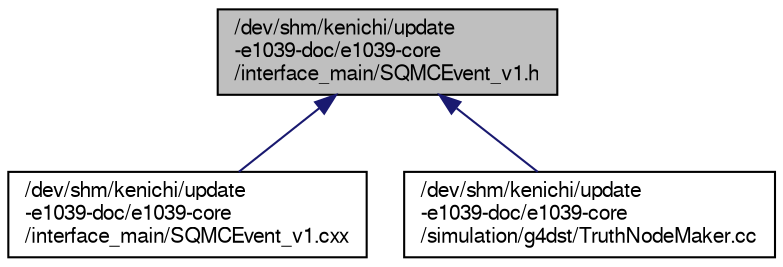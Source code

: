 digraph "/dev/shm/kenichi/update-e1039-doc/e1039-core/interface_main/SQMCEvent_v1.h"
{
  bgcolor="transparent";
  edge [fontname="FreeSans",fontsize="10",labelfontname="FreeSans",labelfontsize="10"];
  node [fontname="FreeSans",fontsize="10",shape=record];
  Node1 [label="/dev/shm/kenichi/update\l-e1039-doc/e1039-core\l/interface_main/SQMCEvent_v1.h",height=0.2,width=0.4,color="black", fillcolor="grey75", style="filled" fontcolor="black"];
  Node1 -> Node2 [dir="back",color="midnightblue",fontsize="10",style="solid",fontname="FreeSans"];
  Node2 [label="/dev/shm/kenichi/update\l-e1039-doc/e1039-core\l/interface_main/SQMCEvent_v1.cxx",height=0.2,width=0.4,color="black",URL="$dc/dde/SQMCEvent__v1_8cxx.html"];
  Node1 -> Node3 [dir="back",color="midnightblue",fontsize="10",style="solid",fontname="FreeSans"];
  Node3 [label="/dev/shm/kenichi/update\l-e1039-doc/e1039-core\l/simulation/g4dst/TruthNodeMaker.cc",height=0.2,width=0.4,color="black",URL="$df/da0/TruthNodeMaker_8cc.html"];
}
